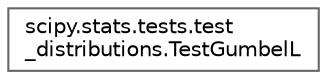 digraph "Graphical Class Hierarchy"
{
 // LATEX_PDF_SIZE
  bgcolor="transparent";
  edge [fontname=Helvetica,fontsize=10,labelfontname=Helvetica,labelfontsize=10];
  node [fontname=Helvetica,fontsize=10,shape=box,height=0.2,width=0.4];
  rankdir="LR";
  Node0 [id="Node000000",label="scipy.stats.tests.test\l_distributions.TestGumbelL",height=0.2,width=0.4,color="grey40", fillcolor="white", style="filled",URL="$da/d45/classscipy_1_1stats_1_1tests_1_1test__distributions_1_1TestGumbelL.html",tooltip=" "];
}
